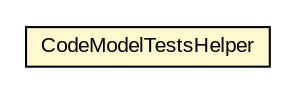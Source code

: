 #!/usr/local/bin/dot
#
# Class diagram 
# Generated by UMLGraph version 5.1 (http://www.umlgraph.org/)
#

digraph G {
	edge [fontname="arial",fontsize=10,labelfontname="arial",labelfontsize=10];
	node [fontname="arial",fontsize=10,shape=plaintext];
	nodesep=0.25;
	ranksep=0.5;
	// com.helger.jcodemodel.util.CodeModelTestsHelper
	c951 [label=<<table title="com.helger.jcodemodel.util.CodeModelTestsHelper" border="0" cellborder="1" cellspacing="0" cellpadding="2" port="p" bgcolor="lemonChiffon" href="./CodeModelTestsHelper.html">
		<tr><td><table border="0" cellspacing="0" cellpadding="1">
<tr><td align="center" balign="center"> CodeModelTestsHelper </td></tr>
		</table></td></tr>
		</table>>, fontname="arial", fontcolor="black", fontsize=10.0];
}

